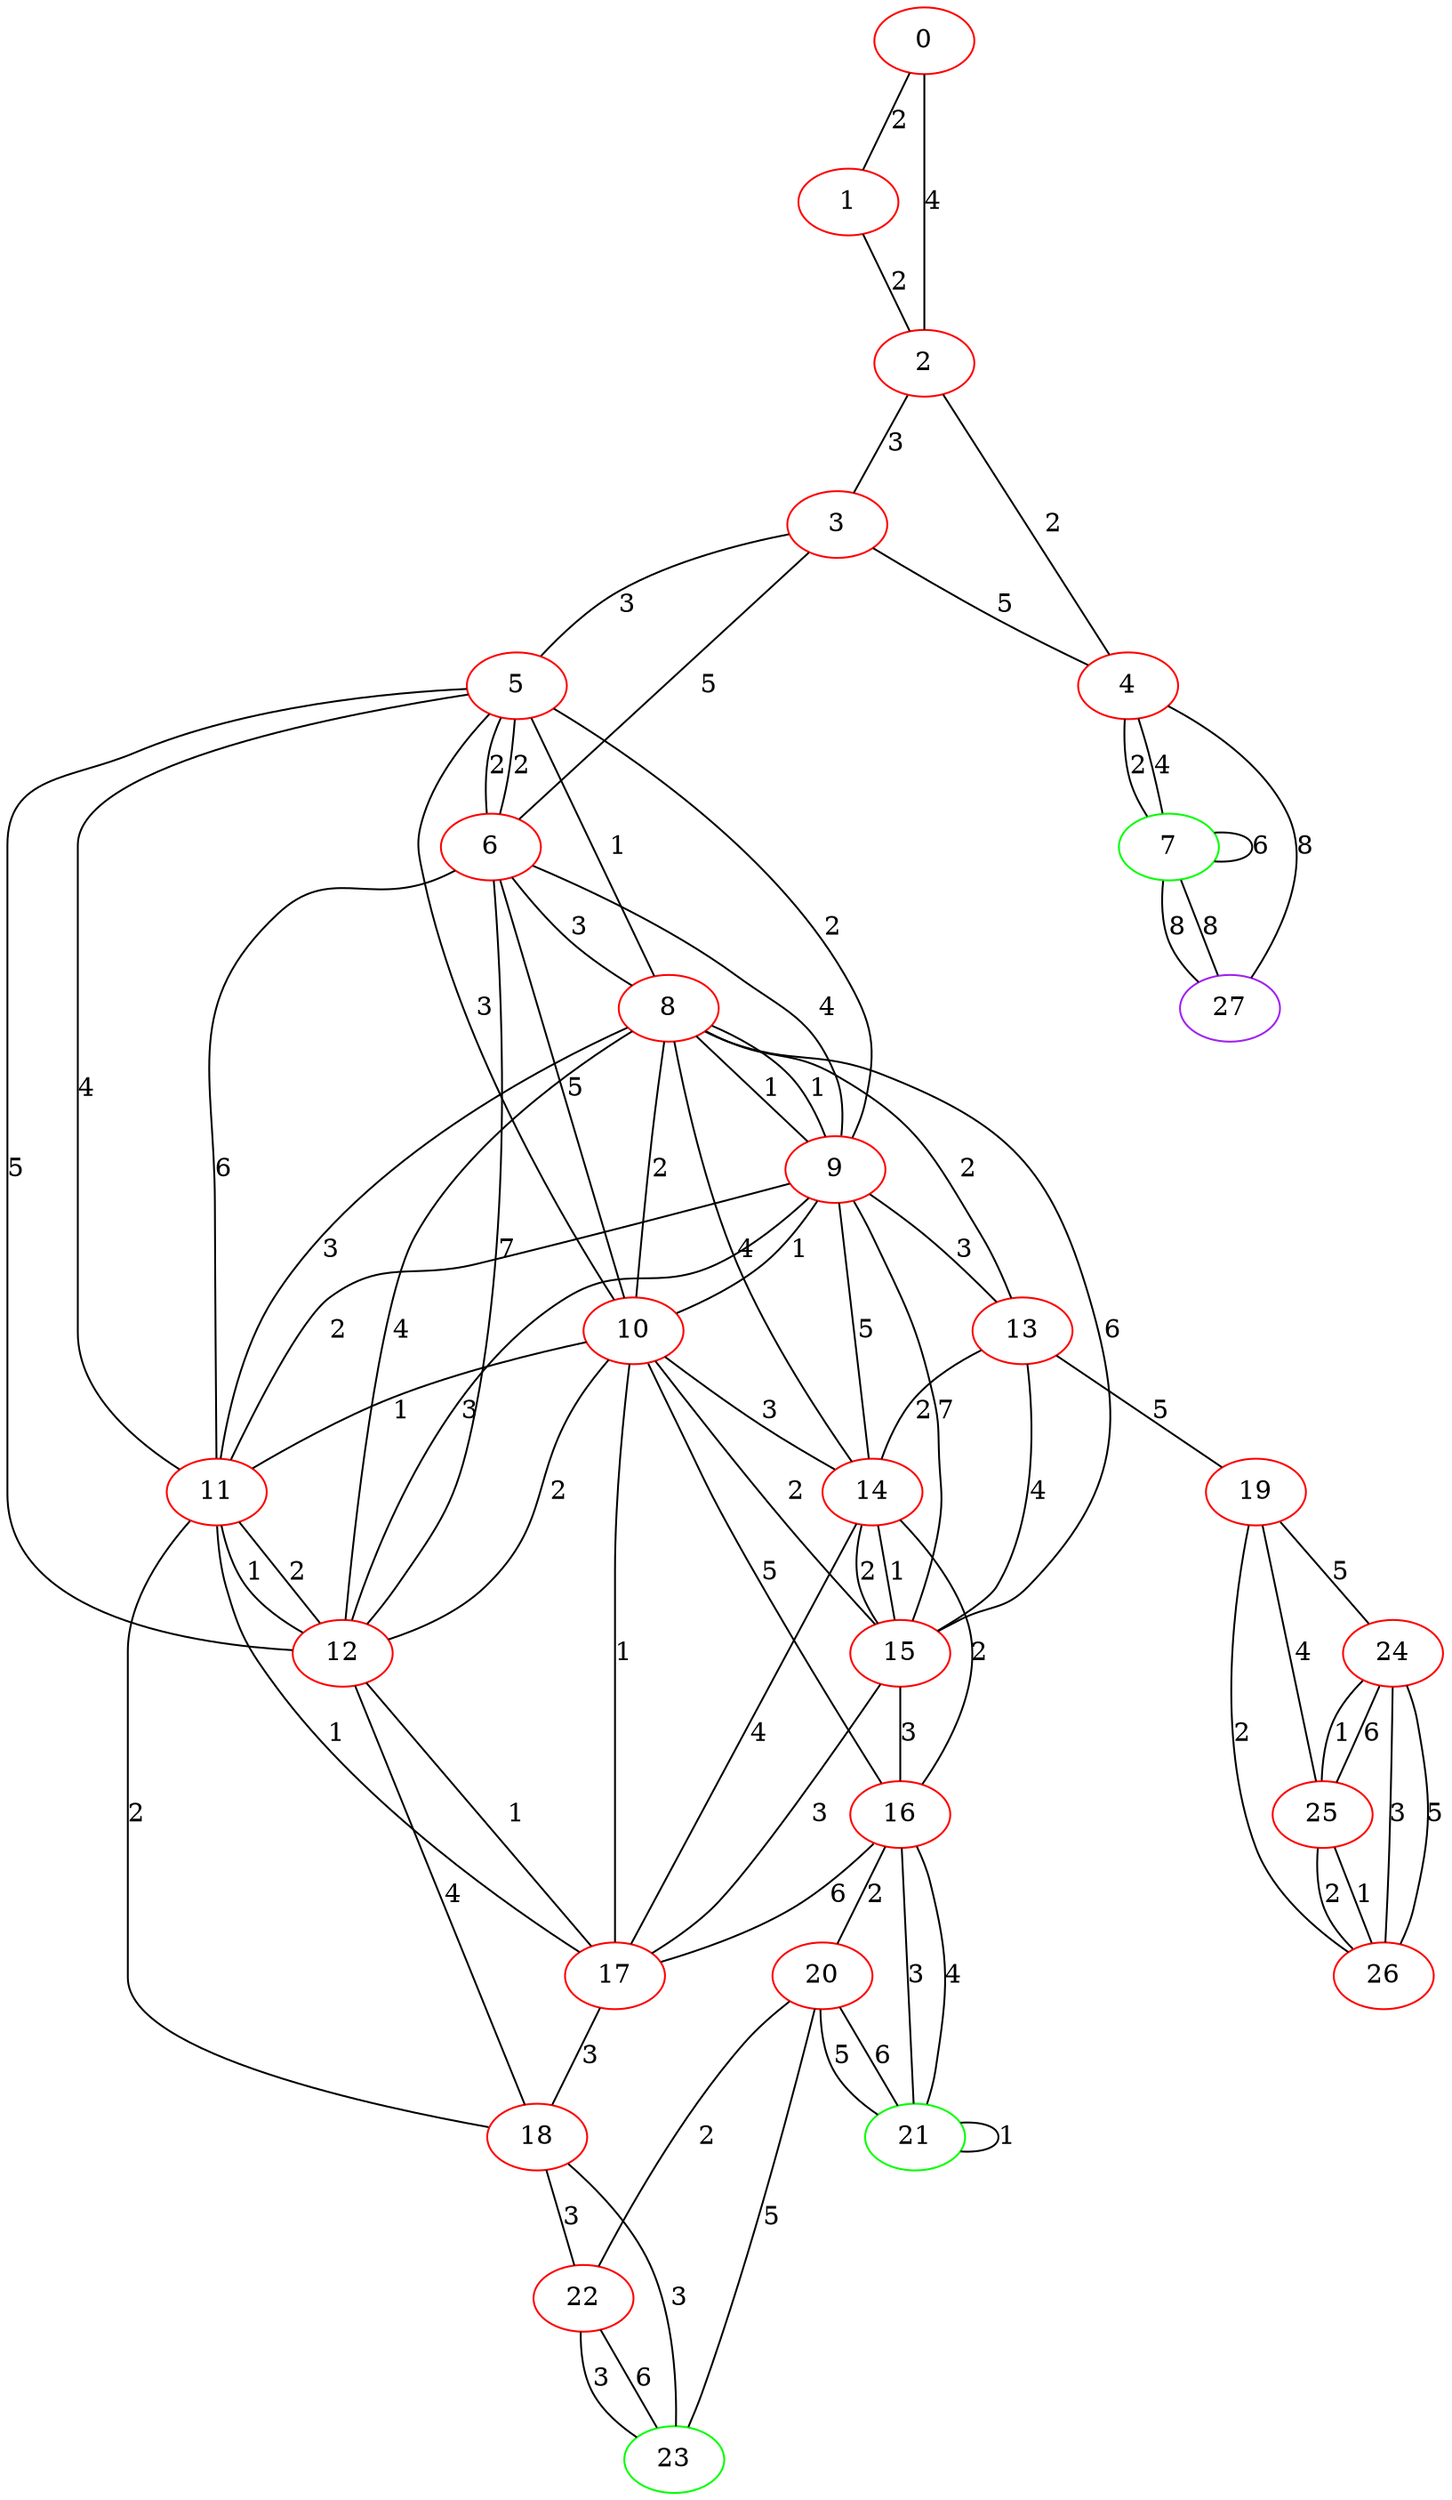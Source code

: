 graph "" {
0 [color=red, weight=1];
1 [color=red, weight=1];
2 [color=red, weight=1];
3 [color=red, weight=1];
4 [color=red, weight=1];
5 [color=red, weight=1];
6 [color=red, weight=1];
7 [color=green, weight=2];
8 [color=red, weight=1];
9 [color=red, weight=1];
10 [color=red, weight=1];
11 [color=red, weight=1];
12 [color=red, weight=1];
13 [color=red, weight=1];
14 [color=red, weight=1];
15 [color=red, weight=1];
16 [color=red, weight=1];
17 [color=red, weight=1];
18 [color=red, weight=1];
19 [color=red, weight=1];
20 [color=red, weight=1];
21 [color=green, weight=2];
22 [color=red, weight=1];
23 [color=green, weight=2];
24 [color=red, weight=1];
25 [color=red, weight=1];
26 [color=red, weight=1];
27 [color=purple, weight=4];
0 -- 1  [key=0, label=2];
0 -- 2  [key=0, label=4];
1 -- 2  [key=0, label=2];
2 -- 3  [key=0, label=3];
2 -- 4  [key=0, label=2];
3 -- 4  [key=0, label=5];
3 -- 5  [key=0, label=3];
3 -- 6  [key=0, label=5];
4 -- 27  [key=0, label=8];
4 -- 7  [key=0, label=2];
4 -- 7  [key=1, label=4];
5 -- 6  [key=0, label=2];
5 -- 6  [key=1, label=2];
5 -- 8  [key=0, label=1];
5 -- 9  [key=0, label=2];
5 -- 10  [key=0, label=3];
5 -- 11  [key=0, label=4];
5 -- 12  [key=0, label=5];
6 -- 8  [key=0, label=3];
6 -- 9  [key=0, label=4];
6 -- 10  [key=0, label=5];
6 -- 11  [key=0, label=6];
6 -- 12  [key=0, label=7];
7 -- 27  [key=0, label=8];
7 -- 27  [key=1, label=8];
7 -- 7  [key=0, label=6];
8 -- 9  [key=0, label=1];
8 -- 9  [key=1, label=1];
8 -- 10  [key=0, label=2];
8 -- 11  [key=0, label=3];
8 -- 12  [key=0, label=4];
8 -- 13  [key=0, label=2];
8 -- 14  [key=0, label=4];
8 -- 15  [key=0, label=6];
9 -- 10  [key=0, label=1];
9 -- 11  [key=0, label=2];
9 -- 12  [key=0, label=3];
9 -- 13  [key=0, label=3];
9 -- 14  [key=0, label=5];
9 -- 15  [key=0, label=7];
10 -- 11  [key=0, label=1];
10 -- 12  [key=0, label=2];
10 -- 14  [key=0, label=3];
10 -- 15  [key=0, label=2];
10 -- 16  [key=0, label=5];
10 -- 17  [key=0, label=1];
11 -- 12  [key=0, label=2];
11 -- 12  [key=1, label=1];
11 -- 17  [key=0, label=1];
11 -- 18  [key=0, label=2];
12 -- 17  [key=0, label=1];
12 -- 18  [key=0, label=4];
13 -- 19  [key=0, label=5];
13 -- 14  [key=0, label=2];
13 -- 15  [key=0, label=4];
14 -- 15  [key=0, label=1];
14 -- 15  [key=1, label=2];
14 -- 16  [key=0, label=2];
14 -- 17  [key=0, label=4];
15 -- 16  [key=0, label=3];
15 -- 17  [key=0, label=3];
16 -- 17  [key=0, label=6];
16 -- 20  [key=0, label=2];
16 -- 21  [key=0, label=3];
16 -- 21  [key=1, label=4];
17 -- 18  [key=0, label=3];
18 -- 22  [key=0, label=3];
18 -- 23  [key=0, label=3];
19 -- 24  [key=0, label=5];
19 -- 25  [key=0, label=4];
19 -- 26  [key=0, label=2];
20 -- 21  [key=0, label=5];
20 -- 21  [key=1, label=6];
20 -- 22  [key=0, label=2];
20 -- 23  [key=0, label=5];
21 -- 21  [key=0, label=1];
22 -- 23  [key=0, label=3];
22 -- 23  [key=1, label=6];
24 -- 25  [key=0, label=1];
24 -- 25  [key=1, label=6];
24 -- 26  [key=0, label=3];
24 -- 26  [key=1, label=5];
25 -- 26  [key=0, label=2];
25 -- 26  [key=1, label=1];
}
